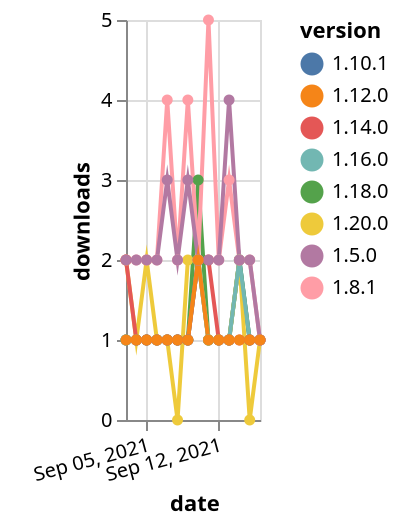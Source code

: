 {"$schema": "https://vega.github.io/schema/vega-lite/v5.json", "description": "A simple bar chart with embedded data.", "data": {"values": [{"date": "2021-09-03", "total": 257, "delta": 1, "version": "1.10.1"}, {"date": "2021-09-04", "total": 258, "delta": 1, "version": "1.10.1"}, {"date": "2021-09-05", "total": 259, "delta": 1, "version": "1.10.1"}, {"date": "2021-09-06", "total": 260, "delta": 1, "version": "1.10.1"}, {"date": "2021-09-07", "total": 261, "delta": 1, "version": "1.10.1"}, {"date": "2021-09-08", "total": 262, "delta": 1, "version": "1.10.1"}, {"date": "2021-09-09", "total": 263, "delta": 1, "version": "1.10.1"}, {"date": "2021-09-10", "total": 265, "delta": 2, "version": "1.10.1"}, {"date": "2021-09-11", "total": 266, "delta": 1, "version": "1.10.1"}, {"date": "2021-09-12", "total": 267, "delta": 1, "version": "1.10.1"}, {"date": "2021-09-13", "total": 268, "delta": 1, "version": "1.10.1"}, {"date": "2021-09-14", "total": 270, "delta": 2, "version": "1.10.1"}, {"date": "2021-09-15", "total": 271, "delta": 1, "version": "1.10.1"}, {"date": "2021-09-16", "total": 272, "delta": 1, "version": "1.10.1"}, {"date": "2021-09-03", "total": 198, "delta": 1, "version": "1.18.0"}, {"date": "2021-09-04", "total": 199, "delta": 1, "version": "1.18.0"}, {"date": "2021-09-05", "total": 200, "delta": 1, "version": "1.18.0"}, {"date": "2021-09-06", "total": 201, "delta": 1, "version": "1.18.0"}, {"date": "2021-09-07", "total": 202, "delta": 1, "version": "1.18.0"}, {"date": "2021-09-08", "total": 203, "delta": 1, "version": "1.18.0"}, {"date": "2021-09-09", "total": 204, "delta": 1, "version": "1.18.0"}, {"date": "2021-09-10", "total": 207, "delta": 3, "version": "1.18.0"}, {"date": "2021-09-11", "total": 208, "delta": 1, "version": "1.18.0"}, {"date": "2021-09-12", "total": 209, "delta": 1, "version": "1.18.0"}, {"date": "2021-09-13", "total": 210, "delta": 1, "version": "1.18.0"}, {"date": "2021-09-14", "total": 212, "delta": 2, "version": "1.18.0"}, {"date": "2021-09-15", "total": 213, "delta": 1, "version": "1.18.0"}, {"date": "2021-09-16", "total": 214, "delta": 1, "version": "1.18.0"}, {"date": "2021-09-03", "total": 125, "delta": 2, "version": "1.20.0"}, {"date": "2021-09-04", "total": 126, "delta": 1, "version": "1.20.0"}, {"date": "2021-09-05", "total": 128, "delta": 2, "version": "1.20.0"}, {"date": "2021-09-06", "total": 129, "delta": 1, "version": "1.20.0"}, {"date": "2021-09-07", "total": 130, "delta": 1, "version": "1.20.0"}, {"date": "2021-09-08", "total": 130, "delta": 0, "version": "1.20.0"}, {"date": "2021-09-09", "total": 132, "delta": 2, "version": "1.20.0"}, {"date": "2021-09-10", "total": 134, "delta": 2, "version": "1.20.0"}, {"date": "2021-09-11", "total": 135, "delta": 1, "version": "1.20.0"}, {"date": "2021-09-12", "total": 136, "delta": 1, "version": "1.20.0"}, {"date": "2021-09-13", "total": 137, "delta": 1, "version": "1.20.0"}, {"date": "2021-09-14", "total": 139, "delta": 2, "version": "1.20.0"}, {"date": "2021-09-15", "total": 139, "delta": 0, "version": "1.20.0"}, {"date": "2021-09-16", "total": 140, "delta": 1, "version": "1.20.0"}, {"date": "2021-09-03", "total": 170, "delta": 1, "version": "1.16.0"}, {"date": "2021-09-04", "total": 171, "delta": 1, "version": "1.16.0"}, {"date": "2021-09-05", "total": 172, "delta": 1, "version": "1.16.0"}, {"date": "2021-09-06", "total": 173, "delta": 1, "version": "1.16.0"}, {"date": "2021-09-07", "total": 174, "delta": 1, "version": "1.16.0"}, {"date": "2021-09-08", "total": 175, "delta": 1, "version": "1.16.0"}, {"date": "2021-09-09", "total": 176, "delta": 1, "version": "1.16.0"}, {"date": "2021-09-10", "total": 178, "delta": 2, "version": "1.16.0"}, {"date": "2021-09-11", "total": 179, "delta": 1, "version": "1.16.0"}, {"date": "2021-09-12", "total": 180, "delta": 1, "version": "1.16.0"}, {"date": "2021-09-13", "total": 181, "delta": 1, "version": "1.16.0"}, {"date": "2021-09-14", "total": 183, "delta": 2, "version": "1.16.0"}, {"date": "2021-09-15", "total": 184, "delta": 1, "version": "1.16.0"}, {"date": "2021-09-16", "total": 185, "delta": 1, "version": "1.16.0"}, {"date": "2021-09-03", "total": 2526, "delta": 2, "version": "1.8.1"}, {"date": "2021-09-04", "total": 2528, "delta": 2, "version": "1.8.1"}, {"date": "2021-09-05", "total": 2530, "delta": 2, "version": "1.8.1"}, {"date": "2021-09-06", "total": 2532, "delta": 2, "version": "1.8.1"}, {"date": "2021-09-07", "total": 2536, "delta": 4, "version": "1.8.1"}, {"date": "2021-09-08", "total": 2538, "delta": 2, "version": "1.8.1"}, {"date": "2021-09-09", "total": 2542, "delta": 4, "version": "1.8.1"}, {"date": "2021-09-10", "total": 2544, "delta": 2, "version": "1.8.1"}, {"date": "2021-09-11", "total": 2549, "delta": 5, "version": "1.8.1"}, {"date": "2021-09-12", "total": 2551, "delta": 2, "version": "1.8.1"}, {"date": "2021-09-13", "total": 2554, "delta": 3, "version": "1.8.1"}, {"date": "2021-09-14", "total": 2556, "delta": 2, "version": "1.8.1"}, {"date": "2021-09-15", "total": 2558, "delta": 2, "version": "1.8.1"}, {"date": "2021-09-16", "total": 2559, "delta": 1, "version": "1.8.1"}, {"date": "2021-09-03", "total": 196, "delta": 2, "version": "1.14.0"}, {"date": "2021-09-04", "total": 197, "delta": 1, "version": "1.14.0"}, {"date": "2021-09-05", "total": 198, "delta": 1, "version": "1.14.0"}, {"date": "2021-09-06", "total": 199, "delta": 1, "version": "1.14.0"}, {"date": "2021-09-07", "total": 200, "delta": 1, "version": "1.14.0"}, {"date": "2021-09-08", "total": 201, "delta": 1, "version": "1.14.0"}, {"date": "2021-09-09", "total": 202, "delta": 1, "version": "1.14.0"}, {"date": "2021-09-10", "total": 204, "delta": 2, "version": "1.14.0"}, {"date": "2021-09-11", "total": 206, "delta": 2, "version": "1.14.0"}, {"date": "2021-09-12", "total": 207, "delta": 1, "version": "1.14.0"}, {"date": "2021-09-13", "total": 208, "delta": 1, "version": "1.14.0"}, {"date": "2021-09-14", "total": 209, "delta": 1, "version": "1.14.0"}, {"date": "2021-09-15", "total": 210, "delta": 1, "version": "1.14.0"}, {"date": "2021-09-16", "total": 211, "delta": 1, "version": "1.14.0"}, {"date": "2021-09-03", "total": 2348, "delta": 2, "version": "1.5.0"}, {"date": "2021-09-04", "total": 2350, "delta": 2, "version": "1.5.0"}, {"date": "2021-09-05", "total": 2352, "delta": 2, "version": "1.5.0"}, {"date": "2021-09-06", "total": 2354, "delta": 2, "version": "1.5.0"}, {"date": "2021-09-07", "total": 2357, "delta": 3, "version": "1.5.0"}, {"date": "2021-09-08", "total": 2359, "delta": 2, "version": "1.5.0"}, {"date": "2021-09-09", "total": 2362, "delta": 3, "version": "1.5.0"}, {"date": "2021-09-10", "total": 2364, "delta": 2, "version": "1.5.0"}, {"date": "2021-09-11", "total": 2366, "delta": 2, "version": "1.5.0"}, {"date": "2021-09-12", "total": 2368, "delta": 2, "version": "1.5.0"}, {"date": "2021-09-13", "total": 2372, "delta": 4, "version": "1.5.0"}, {"date": "2021-09-14", "total": 2374, "delta": 2, "version": "1.5.0"}, {"date": "2021-09-15", "total": 2376, "delta": 2, "version": "1.5.0"}, {"date": "2021-09-16", "total": 2377, "delta": 1, "version": "1.5.0"}, {"date": "2021-09-03", "total": 198, "delta": 1, "version": "1.12.0"}, {"date": "2021-09-04", "total": 199, "delta": 1, "version": "1.12.0"}, {"date": "2021-09-05", "total": 200, "delta": 1, "version": "1.12.0"}, {"date": "2021-09-06", "total": 201, "delta": 1, "version": "1.12.0"}, {"date": "2021-09-07", "total": 202, "delta": 1, "version": "1.12.0"}, {"date": "2021-09-08", "total": 203, "delta": 1, "version": "1.12.0"}, {"date": "2021-09-09", "total": 204, "delta": 1, "version": "1.12.0"}, {"date": "2021-09-10", "total": 206, "delta": 2, "version": "1.12.0"}, {"date": "2021-09-11", "total": 207, "delta": 1, "version": "1.12.0"}, {"date": "2021-09-12", "total": 208, "delta": 1, "version": "1.12.0"}, {"date": "2021-09-13", "total": 209, "delta": 1, "version": "1.12.0"}, {"date": "2021-09-14", "total": 210, "delta": 1, "version": "1.12.0"}, {"date": "2021-09-15", "total": 211, "delta": 1, "version": "1.12.0"}, {"date": "2021-09-16", "total": 212, "delta": 1, "version": "1.12.0"}]}, "width": "container", "mark": {"type": "line", "point": {"filled": true}}, "encoding": {"x": {"field": "date", "type": "temporal", "timeUnit": "yearmonthdate", "title": "date", "axis": {"labelAngle": -15}}, "y": {"field": "delta", "type": "quantitative", "title": "downloads"}, "color": {"field": "version", "type": "nominal"}, "tooltip": {"field": "delta"}}}
